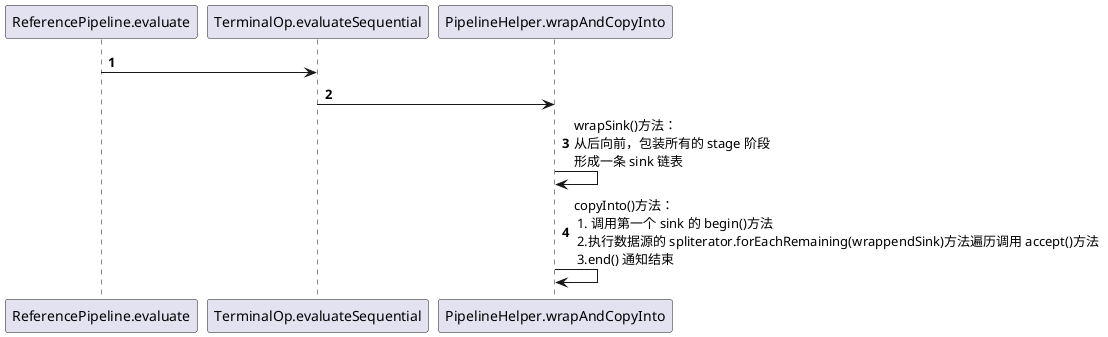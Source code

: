 @startuml
'https://plantuml.com/sequence-diagram

autonumber
ReferencePipeline.evaluate -> TerminalOp.evaluateSequential
TerminalOp.evaluateSequential -> PipelineHelper.wrapAndCopyInto
PipelineHelper.wrapAndCopyInto -> PipelineHelper.wrapAndCopyInto: wrapSink()方法：\n从后向前，包装所有的 stage 阶段\n形成一条 sink 链表

PipelineHelper.wrapAndCopyInto -> PipelineHelper.wrapAndCopyInto: copyInto()方法：\n 1. 调用第一个 sink 的 begin()方法\n 2.执行数据源的 spliterator.forEachRemaining(wrappendSink)方法遍历调用 accept()方法 \n 3.end() 通知结束





@enduml